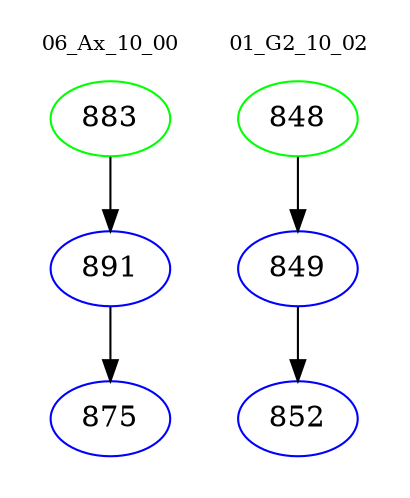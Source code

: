 digraph{
subgraph cluster_0 {
color = white
label = "06_Ax_10_00";
fontsize=10;
T0_883 [label="883", color="green"]
T0_883 -> T0_891 [color="black"]
T0_891 [label="891", color="blue"]
T0_891 -> T0_875 [color="black"]
T0_875 [label="875", color="blue"]
}
subgraph cluster_1 {
color = white
label = "01_G2_10_02";
fontsize=10;
T1_848 [label="848", color="green"]
T1_848 -> T1_849 [color="black"]
T1_849 [label="849", color="blue"]
T1_849 -> T1_852 [color="black"]
T1_852 [label="852", color="blue"]
}
}
